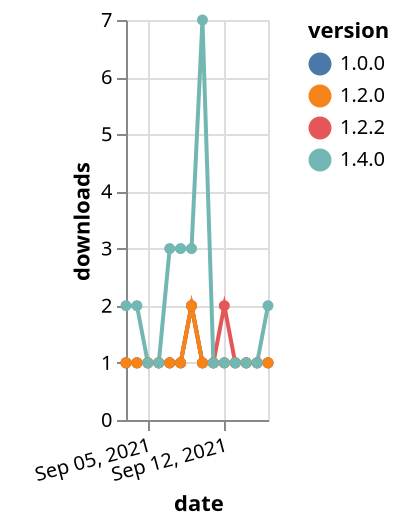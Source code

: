 {"$schema": "https://vega.github.io/schema/vega-lite/v5.json", "description": "A simple bar chart with embedded data.", "data": {"values": [{"date": "2021-09-03", "total": 189, "delta": 1, "version": "1.0.0"}, {"date": "2021-09-04", "total": 190, "delta": 1, "version": "1.0.0"}, {"date": "2021-09-05", "total": 191, "delta": 1, "version": "1.0.0"}, {"date": "2021-09-06", "total": 192, "delta": 1, "version": "1.0.0"}, {"date": "2021-09-07", "total": 193, "delta": 1, "version": "1.0.0"}, {"date": "2021-09-08", "total": 194, "delta": 1, "version": "1.0.0"}, {"date": "2021-09-09", "total": 196, "delta": 2, "version": "1.0.0"}, {"date": "2021-09-10", "total": 197, "delta": 1, "version": "1.0.0"}, {"date": "2021-09-11", "total": 198, "delta": 1, "version": "1.0.0"}, {"date": "2021-09-12", "total": 199, "delta": 1, "version": "1.0.0"}, {"date": "2021-09-13", "total": 200, "delta": 1, "version": "1.0.0"}, {"date": "2021-09-14", "total": 201, "delta": 1, "version": "1.0.0"}, {"date": "2021-09-15", "total": 202, "delta": 1, "version": "1.0.0"}, {"date": "2021-09-16", "total": 203, "delta": 1, "version": "1.0.0"}, {"date": "2021-09-03", "total": 179, "delta": 1, "version": "1.2.2"}, {"date": "2021-09-04", "total": 180, "delta": 1, "version": "1.2.2"}, {"date": "2021-09-05", "total": 181, "delta": 1, "version": "1.2.2"}, {"date": "2021-09-06", "total": 182, "delta": 1, "version": "1.2.2"}, {"date": "2021-09-07", "total": 183, "delta": 1, "version": "1.2.2"}, {"date": "2021-09-08", "total": 184, "delta": 1, "version": "1.2.2"}, {"date": "2021-09-09", "total": 186, "delta": 2, "version": "1.2.2"}, {"date": "2021-09-10", "total": 187, "delta": 1, "version": "1.2.2"}, {"date": "2021-09-11", "total": 188, "delta": 1, "version": "1.2.2"}, {"date": "2021-09-12", "total": 190, "delta": 2, "version": "1.2.2"}, {"date": "2021-09-13", "total": 191, "delta": 1, "version": "1.2.2"}, {"date": "2021-09-14", "total": 192, "delta": 1, "version": "1.2.2"}, {"date": "2021-09-15", "total": 193, "delta": 1, "version": "1.2.2"}, {"date": "2021-09-16", "total": 194, "delta": 1, "version": "1.2.2"}, {"date": "2021-09-03", "total": 209, "delta": 1, "version": "1.2.0"}, {"date": "2021-09-04", "total": 210, "delta": 1, "version": "1.2.0"}, {"date": "2021-09-05", "total": 211, "delta": 1, "version": "1.2.0"}, {"date": "2021-09-06", "total": 212, "delta": 1, "version": "1.2.0"}, {"date": "2021-09-07", "total": 213, "delta": 1, "version": "1.2.0"}, {"date": "2021-09-08", "total": 214, "delta": 1, "version": "1.2.0"}, {"date": "2021-09-09", "total": 216, "delta": 2, "version": "1.2.0"}, {"date": "2021-09-10", "total": 217, "delta": 1, "version": "1.2.0"}, {"date": "2021-09-11", "total": 218, "delta": 1, "version": "1.2.0"}, {"date": "2021-09-12", "total": 219, "delta": 1, "version": "1.2.0"}, {"date": "2021-09-13", "total": 220, "delta": 1, "version": "1.2.0"}, {"date": "2021-09-14", "total": 221, "delta": 1, "version": "1.2.0"}, {"date": "2021-09-15", "total": 222, "delta": 1, "version": "1.2.0"}, {"date": "2021-09-16", "total": 223, "delta": 1, "version": "1.2.0"}, {"date": "2021-09-03", "total": 175, "delta": 2, "version": "1.4.0"}, {"date": "2021-09-04", "total": 177, "delta": 2, "version": "1.4.0"}, {"date": "2021-09-05", "total": 178, "delta": 1, "version": "1.4.0"}, {"date": "2021-09-06", "total": 179, "delta": 1, "version": "1.4.0"}, {"date": "2021-09-07", "total": 182, "delta": 3, "version": "1.4.0"}, {"date": "2021-09-08", "total": 185, "delta": 3, "version": "1.4.0"}, {"date": "2021-09-09", "total": 188, "delta": 3, "version": "1.4.0"}, {"date": "2021-09-10", "total": 195, "delta": 7, "version": "1.4.0"}, {"date": "2021-09-11", "total": 196, "delta": 1, "version": "1.4.0"}, {"date": "2021-09-12", "total": 197, "delta": 1, "version": "1.4.0"}, {"date": "2021-09-13", "total": 198, "delta": 1, "version": "1.4.0"}, {"date": "2021-09-14", "total": 199, "delta": 1, "version": "1.4.0"}, {"date": "2021-09-15", "total": 200, "delta": 1, "version": "1.4.0"}, {"date": "2021-09-16", "total": 202, "delta": 2, "version": "1.4.0"}]}, "width": "container", "mark": {"type": "line", "point": {"filled": true}}, "encoding": {"x": {"field": "date", "type": "temporal", "timeUnit": "yearmonthdate", "title": "date", "axis": {"labelAngle": -15}}, "y": {"field": "delta", "type": "quantitative", "title": "downloads"}, "color": {"field": "version", "type": "nominal"}, "tooltip": {"field": "delta"}}}